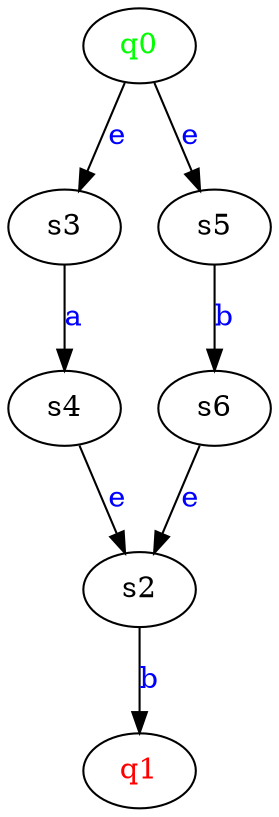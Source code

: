 digraph G {
	"q0"->"s3"[ label=<<font color="blue">e</font>> ];
	"s2"->"q1"[ label=<<font color="blue">b</font>> ];
	"s4"->"s2"[ label=<<font color="blue">e</font>> ];
	"s3"->"s4"[ label=<<font color="blue">a</font>> ];
	"q0"->"s5"[ label=<<font color="blue">e</font>> ];
	"s6"->"s2"[ label=<<font color="blue">e</font>> ];
	"s5"->"s6"[ label=<<font color="blue">b</font>> ];
	"q0" [ label=<<font color="green">q0</font>> ];
	"q1" [ label=<<font color="red">q1</font>> ];
	"s2";
	"s3";
	"s4";
	"s5";
	"s6";

}
